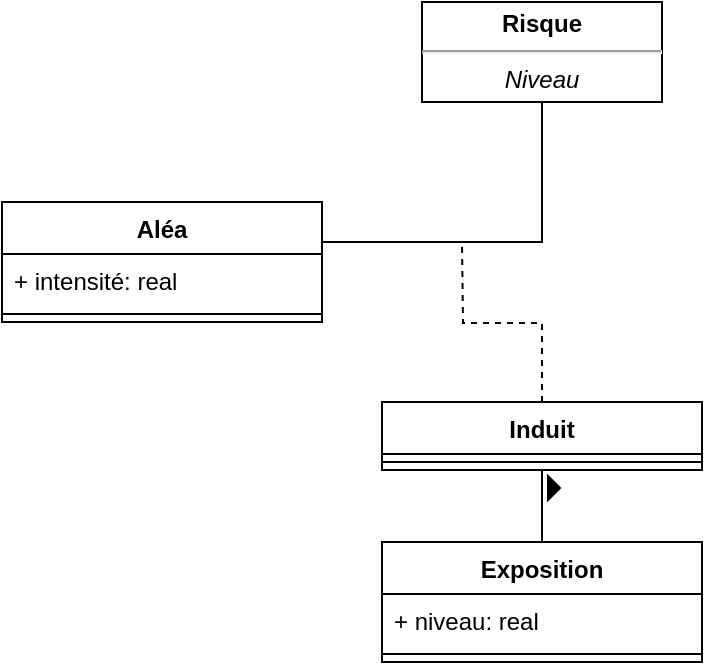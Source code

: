<mxfile version="17.4.6" type="github">
  <diagram id="G8zqk6VQ2zBWMdKnbWK5" name="Page-1">
    <mxGraphModel dx="1355" dy="777" grid="1" gridSize="10" guides="1" tooltips="1" connect="1" arrows="1" fold="1" page="1" pageScale="1" pageWidth="827" pageHeight="1169" math="0" shadow="0">
      <root>
        <mxCell id="0" />
        <mxCell id="1" parent="0" />
        <mxCell id="VtFoWukt5FTa5U3CbqhS-1" value="Exposition" style="swimlane;fontStyle=1;align=center;verticalAlign=top;childLayout=stackLayout;horizontal=1;startSize=26;horizontalStack=0;resizeParent=1;resizeParentMax=0;resizeLast=0;collapsible=1;marginBottom=0;" parent="1" vertex="1">
          <mxGeometry x="260" y="440" width="160" height="60" as="geometry">
            <mxRectangle x="600" y="310" width="90" height="26" as="alternateBounds" />
          </mxGeometry>
        </mxCell>
        <mxCell id="VtFoWukt5FTa5U3CbqhS-2" value="+ niveau: real" style="text;strokeColor=none;fillColor=none;align=left;verticalAlign=top;spacingLeft=4;spacingRight=4;overflow=hidden;rotatable=0;points=[[0,0.5],[1,0.5]];portConstraint=eastwest;" parent="VtFoWukt5FTa5U3CbqhS-1" vertex="1">
          <mxGeometry y="26" width="160" height="26" as="geometry" />
        </mxCell>
        <mxCell id="VtFoWukt5FTa5U3CbqhS-3" value="" style="line;strokeWidth=1;fillColor=none;align=left;verticalAlign=middle;spacingTop=-1;spacingLeft=3;spacingRight=3;rotatable=0;labelPosition=right;points=[];portConstraint=eastwest;" parent="VtFoWukt5FTa5U3CbqhS-1" vertex="1">
          <mxGeometry y="52" width="160" height="8" as="geometry" />
        </mxCell>
        <mxCell id="VtFoWukt5FTa5U3CbqhS-7" value="Aléa" style="swimlane;fontStyle=1;align=center;verticalAlign=top;childLayout=stackLayout;horizontal=1;startSize=26;horizontalStack=0;resizeParent=1;resizeParentMax=0;resizeLast=0;collapsible=1;marginBottom=0;" parent="1" vertex="1">
          <mxGeometry x="70" y="270" width="160" height="60" as="geometry" />
        </mxCell>
        <mxCell id="VtFoWukt5FTa5U3CbqhS-8" value="+ intensité: real" style="text;strokeColor=none;fillColor=none;align=left;verticalAlign=top;spacingLeft=4;spacingRight=4;overflow=hidden;rotatable=0;points=[[0,0.5],[1,0.5]];portConstraint=eastwest;" parent="VtFoWukt5FTa5U3CbqhS-7" vertex="1">
          <mxGeometry y="26" width="160" height="26" as="geometry" />
        </mxCell>
        <mxCell id="VtFoWukt5FTa5U3CbqhS-9" value="" style="line;strokeWidth=1;fillColor=none;align=left;verticalAlign=middle;spacingTop=-1;spacingLeft=3;spacingRight=3;rotatable=0;labelPosition=right;points=[];portConstraint=eastwest;" parent="VtFoWukt5FTa5U3CbqhS-7" vertex="1">
          <mxGeometry y="52" width="160" height="8" as="geometry" />
        </mxCell>
        <mxCell id="VtFoWukt5FTa5U3CbqhS-10" value="&lt;p style=&quot;margin: 0px ; margin-top: 4px ; text-align: center&quot;&gt;&lt;b&gt;Risque&lt;/b&gt;&lt;/p&gt;&lt;hr&gt;&lt;p style=&quot;margin: 0px ; text-align: center&quot;&gt;&lt;i&gt;Niveau&lt;/i&gt;&lt;/p&gt;" style="shape=rect;html=1;overflow=fill;whiteSpace=wrap;labelBorderColor=none;" parent="1" vertex="1">
          <mxGeometry x="280" y="170" width="120" height="50" as="geometry" />
        </mxCell>
        <mxCell id="VtFoWukt5FTa5U3CbqhS-11" style="edgeStyle=orthogonalEdgeStyle;rounded=0;orthogonalLoop=1;jettySize=auto;html=1;exitX=0.5;exitY=0;exitDx=0;exitDy=0;endArrow=none;endFill=0;dashed=1;" parent="1" source="VtFoWukt5FTa5U3CbqhS-16" edge="1">
          <mxGeometry relative="1" as="geometry">
            <mxPoint x="300" y="290" as="targetPoint" />
            <mxPoint x="390" y="360" as="sourcePoint" />
          </mxGeometry>
        </mxCell>
        <mxCell id="VtFoWukt5FTa5U3CbqhS-14" value="" style="endArrow=none;html=1;rounded=0;align=center;verticalAlign=bottom;labelBackgroundColor=none;exitX=1;exitY=0.25;exitDx=0;exitDy=0;edgeStyle=elbowEdgeStyle;entryX=0.5;entryY=1;entryDx=0;entryDy=0;elbow=vertical;" parent="1" source="VtFoWukt5FTa5U3CbqhS-7" target="VtFoWukt5FTa5U3CbqhS-10" edge="1">
          <mxGeometry relative="1" as="geometry">
            <mxPoint x="280" y="330" as="sourcePoint" />
            <Array as="points">
              <mxPoint x="320" y="290" />
            </Array>
          </mxGeometry>
        </mxCell>
        <mxCell id="VtFoWukt5FTa5U3CbqhS-16" value="Induit" style="swimlane;fontStyle=1;align=center;verticalAlign=top;childLayout=stackLayout;horizontal=1;startSize=26;horizontalStack=0;resizeParent=1;resizeParentMax=0;resizeLast=0;collapsible=1;marginBottom=0;" parent="1" vertex="1">
          <mxGeometry x="260" y="370" width="160" height="34" as="geometry">
            <mxRectangle x="600" y="310" width="90" height="26" as="alternateBounds" />
          </mxGeometry>
        </mxCell>
        <mxCell id="VtFoWukt5FTa5U3CbqhS-18" value="" style="line;strokeWidth=1;fillColor=none;align=left;verticalAlign=middle;spacingTop=-1;spacingLeft=3;spacingRight=3;rotatable=0;labelPosition=right;points=[];portConstraint=eastwest;" parent="VtFoWukt5FTa5U3CbqhS-16" vertex="1">
          <mxGeometry y="26" width="160" height="8" as="geometry" />
        </mxCell>
        <mxCell id="VtFoWukt5FTa5U3CbqhS-23" value="" style="triangle;aspect=fixed;fillColor=#000000;" parent="1" vertex="1">
          <mxGeometry x="343" y="407" width="6" height="12" as="geometry" />
        </mxCell>
        <mxCell id="VtFoWukt5FTa5U3CbqhS-24" value="" style="endArrow=none;html=1;rounded=0;align=center;verticalAlign=bottom;labelBackgroundColor=none;elbow=vertical;entryX=0.5;entryY=0;entryDx=0;entryDy=0;exitX=0.5;exitY=1;exitDx=0;exitDy=0;" parent="1" source="VtFoWukt5FTa5U3CbqhS-16" target="VtFoWukt5FTa5U3CbqhS-1" edge="1">
          <mxGeometry relative="1" as="geometry">
            <mxPoint x="260" y="412" as="sourcePoint" />
            <mxPoint x="400" y="412" as="targetPoint" />
          </mxGeometry>
        </mxCell>
      </root>
    </mxGraphModel>
  </diagram>
</mxfile>
